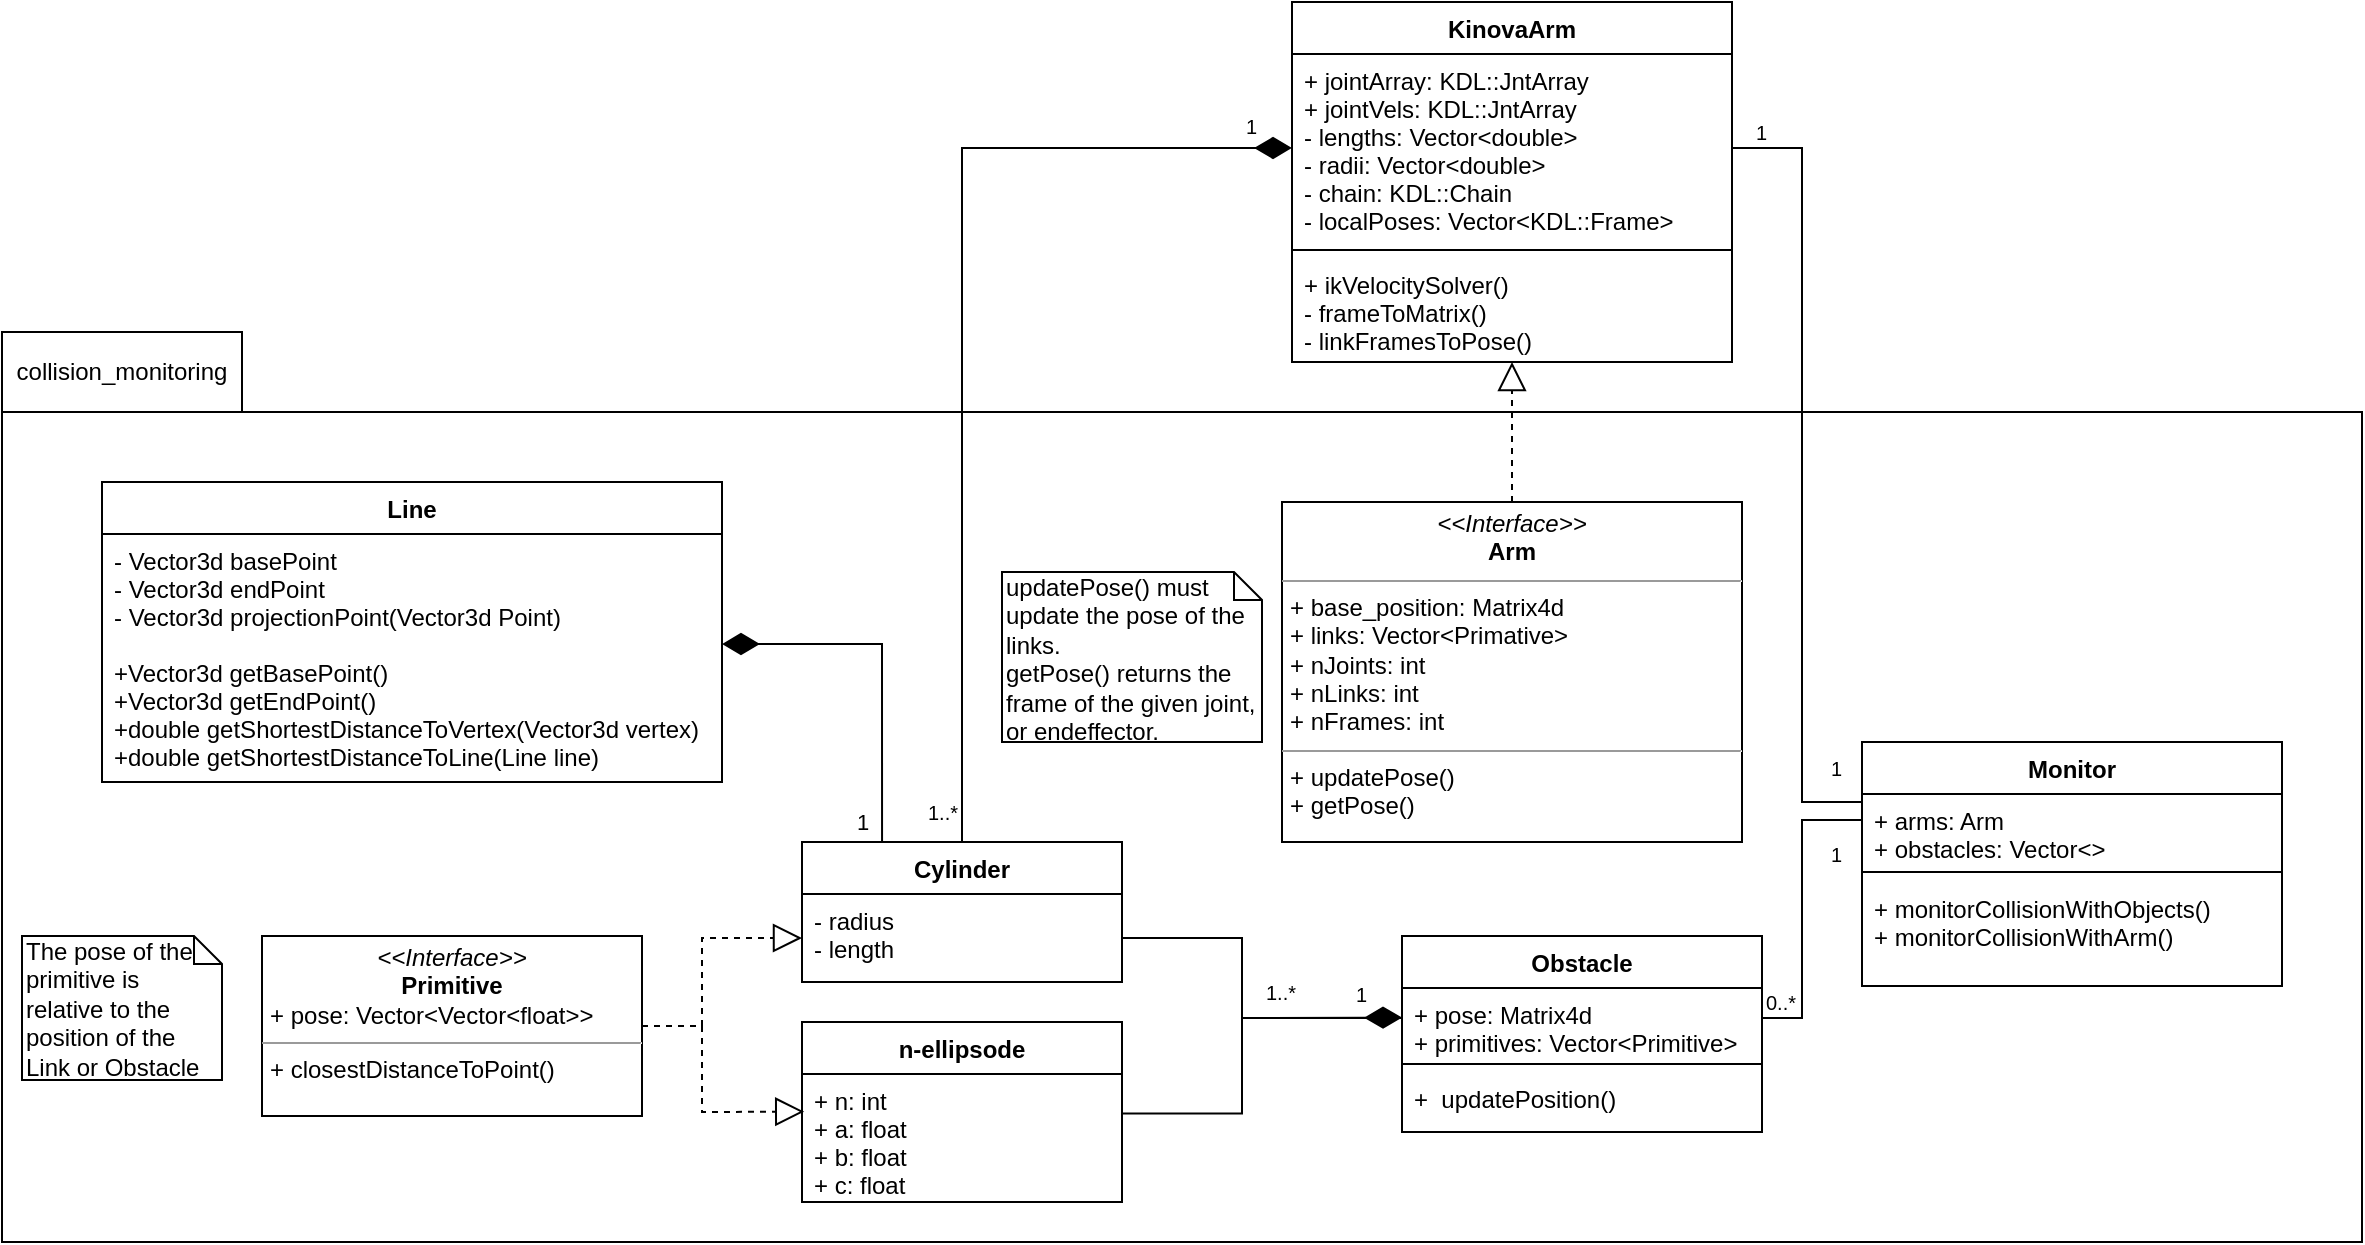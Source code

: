 <mxfile version="13.0.3" type="device"><diagram name="Page-1" id="929967ad-93f9-6ef4-fab6-5d389245f69c"><mxGraphModel dx="1296" dy="766" grid="1" gridSize="10" guides="1" tooltips="1" connect="1" arrows="1" fold="1" page="1" pageScale="1.5" pageWidth="1169" pageHeight="826" background="none" math="0" shadow="0"><root><mxCell id="0" style=";html=1;"/><mxCell id="1" style=";html=1;" parent="0"/><mxCell id="1_B4_0tZ6F9BA0FpxolN-25" value="" style="endArrow=none;endFill=0;html=1;edgeStyle=orthogonalEdgeStyle;align=left;verticalAlign=top;entryX=0;entryY=0.154;entryDx=0;entryDy=0;entryPerimeter=0;rounded=0;exitX=1;exitY=0.5;exitDx=0;exitDy=0;" parent="1" source="pHXr7xHwcgH3CouSK9jI-7" target="1_B4_0tZ6F9BA0FpxolN-2" edge="1"><mxGeometry x="-1" relative="1" as="geometry"><mxPoint x="880" y="435" as="sourcePoint"/><mxPoint x="1010" y="523" as="targetPoint"/><Array as="points"><mxPoint x="950" y="193"/><mxPoint x="950" y="520"/><mxPoint x="980" y="520"/></Array></mxGeometry></mxCell><mxCell id="1_B4_0tZ6F9BA0FpxolN-26" value="1" style="resizable=0;html=1;align=left;verticalAlign=bottom;labelBackgroundColor=#ffffff;fontSize=10;" parent="1_B4_0tZ6F9BA0FpxolN-25" connectable="0" vertex="1"><mxGeometry x="-1" relative="1" as="geometry"><mxPoint x="10" as="offset"/></mxGeometry></mxCell><mxCell id="1_B4_0tZ6F9BA0FpxolN-27" value="" style="endArrow=none;html=1;edgeStyle=orthogonalEdgeStyle;exitX=1;exitY=0.5;exitDx=0;exitDy=0;entryX=0;entryY=0.5;entryDx=0;entryDy=0;rounded=0;" parent="1" source="1_B4_0tZ6F9BA0FpxolN-14" target="1_B4_0tZ6F9BA0FpxolN-2" edge="1"><mxGeometry relative="1" as="geometry"><mxPoint x="1020" y="650" as="sourcePoint"/><mxPoint x="1180" y="650" as="targetPoint"/><Array as="points"><mxPoint x="950" y="628"/><mxPoint x="950" y="529"/></Array></mxGeometry></mxCell><mxCell id="1_B4_0tZ6F9BA0FpxolN-28" value="0..*" style="resizable=0;html=1;align=left;verticalAlign=bottom;labelBackgroundColor=#ffffff;fontSize=10;" parent="1_B4_0tZ6F9BA0FpxolN-27" connectable="0" vertex="1"><mxGeometry x="-1" relative="1" as="geometry"><mxPoint y="-2" as="offset"/></mxGeometry></mxCell><mxCell id="1_B4_0tZ6F9BA0FpxolN-29" value="1" style="resizable=0;html=1;align=right;verticalAlign=bottom;labelBackgroundColor=#ffffff;fontSize=10;" parent="1_B4_0tZ6F9BA0FpxolN-27" connectable="0" vertex="1"><mxGeometry x="1" relative="1" as="geometry"><mxPoint x="-10" y="21" as="offset"/></mxGeometry></mxCell><mxCell id="1_B4_0tZ6F9BA0FpxolN-30" value="1" style="resizable=0;html=1;align=right;verticalAlign=bottom;labelBackgroundColor=#ffffff;fontSize=10;" parent="1" connectable="0" vertex="1"><mxGeometry x="980" y="490" as="geometry"><mxPoint x="-10" y="21" as="offset"/></mxGeometry></mxCell><mxCell id="pHXr7xHwcgH3CouSK9jI-6" value="KinovaArm" style="swimlane;fontStyle=1;align=center;verticalAlign=top;childLayout=stackLayout;horizontal=1;startSize=26;horizontalStack=0;resizeParent=1;resizeParentMax=0;resizeLast=0;collapsible=1;marginBottom=0;fillColor=#ffffff;" parent="1" vertex="1"><mxGeometry x="695" y="120" width="220" height="180" as="geometry"><mxRectangle x="735" y="360" width="100" height="26" as="alternateBounds"/></mxGeometry></mxCell><mxCell id="pHXr7xHwcgH3CouSK9jI-7" value="+ jointArray: KDL::JntArray&#10;+ jointVels: KDL::JntArray&#10;- lengths: Vector&lt;double&gt;&#10;- radii: Vector&lt;double&gt;&#10;- chain: KDL::Chain&#10;- localPoses: Vector&lt;KDL::Frame&gt;" style="text;strokeColor=none;fillColor=none;align=left;verticalAlign=top;spacingLeft=4;spacingRight=4;overflow=hidden;rotatable=0;points=[[0,0.5],[1,0.5]];portConstraint=eastwest;" parent="pHXr7xHwcgH3CouSK9jI-6" vertex="1"><mxGeometry y="26" width="220" height="94" as="geometry"/></mxCell><mxCell id="pHXr7xHwcgH3CouSK9jI-8" value="" style="line;strokeWidth=1;fillColor=none;align=left;verticalAlign=middle;spacingTop=-1;spacingLeft=3;spacingRight=3;rotatable=0;labelPosition=right;points=[];portConstraint=eastwest;" parent="pHXr7xHwcgH3CouSK9jI-6" vertex="1"><mxGeometry y="120" width="220" height="8" as="geometry"/></mxCell><mxCell id="pHXr7xHwcgH3CouSK9jI-9" value="+ ikVelocitySolver()&#10;- frameToMatrix()&#10;- linkFramesToPose()&#10;" style="text;strokeColor=none;fillColor=none;align=left;verticalAlign=top;spacingLeft=4;spacingRight=4;overflow=hidden;rotatable=0;points=[[0,0.5],[1,0.5]];portConstraint=eastwest;labelBackgroundColor=#FFFFFF;fontColor=#000000;" parent="pHXr7xHwcgH3CouSK9jI-6" vertex="1"><mxGeometry y="128" width="220" height="52" as="geometry"/></mxCell><mxCell id="1_B4_0tZ6F9BA0FpxolN-35" value="1..*" style="resizable=0;html=1;align=left;verticalAlign=bottom;labelBackgroundColor=#ffffff;fontSize=10;direction=south;" parent="1" connectable="0" vertex="1"><mxGeometry x="680" y="623" as="geometry"/></mxCell><mxCell id="1_B4_0tZ6F9BA0FpxolN-36" value="1" style="resizable=0;html=1;align=left;verticalAlign=bottom;labelBackgroundColor=#ffffff;fontSize=10;" parent="1" connectable="0" vertex="1"><mxGeometry x="720" y="630" as="geometry"><mxPoint x="5" y="-6" as="offset"/></mxGeometry></mxCell><mxCell id="1_B4_0tZ6F9BA0FpxolN-38" value="" style="resizable=0;html=1;align=left;verticalAlign=bottom;labelBackgroundColor=#ffffff;fontSize=10;" parent="1" connectable="0" vertex="1"><mxGeometry x="500" y="520" as="geometry"><mxPoint x="12" y="12" as="offset"/></mxGeometry></mxCell><mxCell id="1_B4_0tZ6F9BA0FpxolN-39" value="1" style="resizable=0;html=1;align=left;verticalAlign=bottom;labelBackgroundColor=#ffffff;fontSize=10;" parent="1" connectable="0" vertex="1"><mxGeometry x="670" y="190" as="geometry"/></mxCell><mxCell id="e4O9QOOghUDcDe7y4lYa-5" style="edgeStyle=orthogonalEdgeStyle;rounded=0;orthogonalLoop=1;jettySize=auto;html=1;entryX=0;entryY=0.5;entryDx=0;entryDy=0;dashed=1;endArrow=block;endFill=0;endSize=12;" parent="1" source="1_B4_0tZ6F9BA0FpxolN-42" target="1_B4_0tZ6F9BA0FpxolN-44" edge="1"><mxGeometry relative="1" as="geometry"><Array as="points"><mxPoint x="400" y="632"/><mxPoint x="400" y="588"/></Array></mxGeometry></mxCell><mxCell id="1_B4_0tZ6F9BA0FpxolN-42" value="&lt;p style=&quot;margin: 0px ; margin-top: 4px ; text-align: center&quot;&gt;&lt;i&gt;&amp;lt;&amp;lt;Interface&amp;gt;&amp;gt;&lt;/i&gt;&lt;br&gt;&lt;b&gt;Primitive&lt;/b&gt;&lt;/p&gt;&lt;p style=&quot;margin: 0px ; margin-left: 4px&quot;&gt;+ pose: Vector&amp;lt;Vector&amp;lt;float&amp;gt;&amp;gt;&lt;/p&gt;&lt;hr size=&quot;1&quot;&gt;&lt;p style=&quot;margin: 0px ; margin-left: 4px&quot;&gt;+ closestDistanceToPoint()&lt;/p&gt;" style="verticalAlign=top;align=left;overflow=fill;fontSize=12;fontFamily=Helvetica;html=1;" parent="1" vertex="1"><mxGeometry x="180" y="587" width="190" height="90" as="geometry"/></mxCell><mxCell id="1_B4_0tZ6F9BA0FpxolN-52" value="" style="endArrow=block;dashed=1;endFill=0;endSize=12;html=1;exitX=1;exitY=0.5;exitDx=0;exitDy=0;entryX=0.007;entryY=0.294;entryDx=0;entryDy=0;entryPerimeter=0;rounded=0;" parent="1" source="1_B4_0tZ6F9BA0FpxolN-42" target="1_B4_0tZ6F9BA0FpxolN-55" edge="1"><mxGeometry width="160" relative="1" as="geometry"><mxPoint x="330" y="648.5" as="sourcePoint"/><mxPoint x="450" y="665" as="targetPoint"/><Array as="points"><mxPoint x="400" y="632"/><mxPoint x="400" y="670"/><mxPoint x="400" y="675"/></Array></mxGeometry></mxCell><mxCell id="e4O9QOOghUDcDe7y4lYa-7" value="1" style="edgeStyle=orthogonalEdgeStyle;rounded=0;orthogonalLoop=1;jettySize=auto;html=1;endArrow=diamondThin;endFill=1;endSize=16;" parent="1" edge="1"><mxGeometry x="0.223" y="89" relative="1" as="geometry"><mxPoint x="490.034" y="541" as="sourcePoint"/><mxPoint x="410" y="441.0" as="targetPoint"/><Array as="points"><mxPoint x="490" y="441"/></Array><mxPoint as="offset"/></mxGeometry></mxCell><mxCell id="1_B4_0tZ6F9BA0FpxolN-43" value="Cylinder" style="swimlane;fontStyle=1;align=center;verticalAlign=top;childLayout=stackLayout;horizontal=1;startSize=26;horizontalStack=0;resizeParent=1;resizeParentMax=0;resizeLast=0;collapsible=1;marginBottom=0;" parent="1" vertex="1"><mxGeometry x="450" y="540" width="160" height="70" as="geometry"/></mxCell><mxCell id="1_B4_0tZ6F9BA0FpxolN-44" value="- radius&#10;- length" style="text;strokeColor=none;fillColor=none;align=left;verticalAlign=top;spacingLeft=4;spacingRight=4;overflow=hidden;rotatable=0;points=[[0,0.5],[1,0.5]];portConstraint=eastwest;" parent="1_B4_0tZ6F9BA0FpxolN-43" vertex="1"><mxGeometry y="26" width="160" height="44" as="geometry"/></mxCell><mxCell id="1_B4_0tZ6F9BA0FpxolN-1" value="Monitor" style="swimlane;fontStyle=1;align=center;verticalAlign=top;childLayout=stackLayout;horizontal=1;startSize=26;horizontalStack=0;resizeParent=1;resizeParentMax=0;resizeLast=0;collapsible=1;marginBottom=0;" parent="1" vertex="1"><mxGeometry x="980" y="490" width="210" height="122" as="geometry"><mxRectangle x="560" y="370" width="60" height="26" as="alternateBounds"/></mxGeometry></mxCell><mxCell id="1_B4_0tZ6F9BA0FpxolN-2" value="+ arms: Arm&#10;+ obstacles: Vector&lt;&gt;" style="text;strokeColor=none;fillColor=none;align=left;verticalAlign=top;spacingLeft=4;spacingRight=4;overflow=hidden;rotatable=0;points=[[0,0.5],[1,0.5]];portConstraint=eastwest;" parent="1_B4_0tZ6F9BA0FpxolN-1" vertex="1"><mxGeometry y="26" width="210" height="34" as="geometry"/></mxCell><mxCell id="1_B4_0tZ6F9BA0FpxolN-3" value="" style="line;strokeWidth=1;fillColor=none;align=left;verticalAlign=middle;spacingTop=-1;spacingLeft=3;spacingRight=3;rotatable=0;labelPosition=right;points=[];portConstraint=eastwest;" parent="1_B4_0tZ6F9BA0FpxolN-1" vertex="1"><mxGeometry y="60" width="210" height="10" as="geometry"/></mxCell><mxCell id="1_B4_0tZ6F9BA0FpxolN-4" value="+ monitorCollisionWithObjects()&#10;+ monitorCollisionWithArm()" style="text;strokeColor=none;fillColor=none;align=left;verticalAlign=top;spacingLeft=4;spacingRight=4;overflow=hidden;rotatable=0;points=[[0,0.5],[1,0.5]];portConstraint=eastwest;" parent="1_B4_0tZ6F9BA0FpxolN-1" vertex="1"><mxGeometry y="70" width="210" height="52" as="geometry"/></mxCell><mxCell id="1_B4_0tZ6F9BA0FpxolN-81" value="The pose of the primitive is relative to the position of the Link or Obstacle" style="shape=note;whiteSpace=wrap;html=1;size=14;verticalAlign=top;align=left;spacingTop=-6;" parent="1" vertex="1"><mxGeometry x="60" y="587" width="100" height="72" as="geometry"/></mxCell><mxCell id="1_B4_0tZ6F9BA0FpxolN-82" value="" style="endArrow=diamondThin;endFill=1;endSize=16;html=1;exitX=1;exitY=0.5;exitDx=0;exitDy=0;rounded=0;entryX=0;entryY=0.435;entryDx=0;entryDy=0;entryPerimeter=0;" parent="1" source="1_B4_0tZ6F9BA0FpxolN-44" target="1_B4_0tZ6F9BA0FpxolN-14" edge="1"><mxGeometry width="160" relative="1" as="geometry"><mxPoint x="640" y="580" as="sourcePoint"/><mxPoint x="720" y="650" as="targetPoint"/><Array as="points"><mxPoint x="670" y="588"/><mxPoint x="670" y="628"/></Array></mxGeometry></mxCell><mxCell id="1_B4_0tZ6F9BA0FpxolN-84" value="" style="endArrow=none;html=1;edgeStyle=orthogonalEdgeStyle;exitX=1.003;exitY=0.308;exitDx=0;exitDy=0;rounded=0;exitPerimeter=0;endSize=12;" parent="1" source="1_B4_0tZ6F9BA0FpxolN-55" edge="1"><mxGeometry relative="1" as="geometry"><mxPoint x="610" y="665" as="sourcePoint"/><mxPoint x="750" y="630" as="targetPoint"/><Array as="points"><mxPoint x="670" y="676"/><mxPoint x="670" y="628"/><mxPoint x="750" y="628"/></Array></mxGeometry></mxCell><mxCell id="pLGlP2HeyfQmbXc_sN3S-1" value="&lt;p style=&quot;margin: 4px 0px 0px ; text-align: center&quot;&gt;&lt;i&gt;&amp;lt;&amp;lt;Interface&amp;gt;&amp;gt;&lt;/i&gt;&lt;br&gt;&lt;b&gt;Arm&lt;/b&gt;&lt;/p&gt;&lt;hr size=&quot;1&quot;&gt;&lt;p style=&quot;margin: 0px 0px 0px 4px&quot;&gt;+ base_position: Matrix4d&lt;br style=&quot;padding: 0px ; margin: 0px&quot;&gt;+ links: Vector&amp;lt;Primative&amp;gt;&lt;br&gt;&lt;/p&gt;&lt;p style=&quot;margin: 0px 0px 0px 4px&quot;&gt;+ nJoints: int&lt;/p&gt;&lt;p style=&quot;margin: 0px 0px 0px 4px&quot;&gt;+ nLinks: int&lt;/p&gt;&lt;p style=&quot;margin: 0px 0px 0px 4px&quot;&gt;+ nFrames: int&lt;/p&gt;&lt;hr size=&quot;1&quot;&gt;&lt;p style=&quot;margin: 0px 0px 0px 4px&quot;&gt;+ updatePose()&lt;br&gt;&lt;/p&gt;&lt;p style=&quot;margin: 0px 0px 0px 4px&quot;&gt;+ getPose()&lt;/p&gt;" style="verticalAlign=top;align=left;overflow=fill;fontSize=12;fontFamily=Helvetica;html=1;" parent="1" vertex="1"><mxGeometry x="690" y="370" width="230" height="170" as="geometry"/></mxCell><mxCell id="pLGlP2HeyfQmbXc_sN3S-5" value="" style="endArrow=block;dashed=1;endFill=0;endSize=12;html=1;exitX=0.5;exitY=0;exitDx=0;exitDy=0;entryX=0.5;entryY=1;entryDx=0;entryDy=0;" parent="1" source="pLGlP2HeyfQmbXc_sN3S-1" target="pHXr7xHwcgH3CouSK9jI-6" edge="1"><mxGeometry width="160" relative="1" as="geometry"><mxPoint x="730" y="350" as="sourcePoint"/><mxPoint x="840" y="340" as="targetPoint"/></mxGeometry></mxCell><mxCell id="pLGlP2HeyfQmbXc_sN3S-6" value="updatePose() must update the pose of the links.&lt;br&gt;getPose() returns the frame of the given joint, or endeffector." style="shape=note;whiteSpace=wrap;html=1;size=14;verticalAlign=top;align=left;spacingTop=-6;" parent="1" vertex="1"><mxGeometry x="550" y="405" width="130" height="85" as="geometry"/></mxCell><mxCell id="pLGlP2HeyfQmbXc_sN3S-8" value="&lt;meta http-equiv=&quot;content-type&quot; content=&quot;text/html; charset=utf-8&quot;&gt;&lt;span style=&quot;color: rgb(0, 0, 0); font-family: Helvetica; font-size: 10px; font-style: normal; font-variant-ligatures: normal; font-variant-caps: normal; font-weight: 400; letter-spacing: normal; orphans: 2; text-align: left; text-indent: 0px; text-transform: none; widows: 2; word-spacing: 0px; -webkit-text-stroke-width: 0px; background-color: rgb(255, 255, 255); text-decoration-style: initial; text-decoration-color: initial; float: none; display: inline !important;&quot;&gt;1..*&lt;/span&gt;" style="endArrow=diamondThin;endFill=1;endSize=16;html=1;exitX=0.5;exitY=0;exitDx=0;exitDy=0;rounded=0;edgeStyle=orthogonalEdgeStyle;entryX=0;entryY=0.5;entryDx=0;entryDy=0;" parent="1" source="1_B4_0tZ6F9BA0FpxolN-43" target="pHXr7xHwcgH3CouSK9jI-7" edge="1"><mxGeometry x="-0.941" y="10" width="160" relative="1" as="geometry"><mxPoint x="610" y="440" as="sourcePoint"/><mxPoint x="700" y="440" as="targetPoint"/><Array as="points"><mxPoint x="530" y="193"/></Array><mxPoint as="offset"/></mxGeometry></mxCell><mxCell id="1_B4_0tZ6F9BA0FpxolN-13" value="Obstacle" style="swimlane;fontStyle=1;align=center;verticalAlign=top;childLayout=stackLayout;horizontal=1;startSize=26;horizontalStack=0;resizeParent=1;resizeParentMax=0;resizeLast=0;collapsible=1;marginBottom=0;" parent="1" vertex="1"><mxGeometry x="750" y="587" width="180" height="98" as="geometry"><mxRectangle x="760" y="590" width="80" height="26" as="alternateBounds"/></mxGeometry></mxCell><mxCell id="1_B4_0tZ6F9BA0FpxolN-14" value="+ pose: Matrix4d&#10;+ primitives: Vector&lt;Primitive&gt;" style="text;strokeColor=none;fillColor=none;align=left;verticalAlign=top;spacingLeft=4;spacingRight=4;overflow=hidden;rotatable=0;points=[[0,0.5],[1,0.5]];portConstraint=eastwest;" parent="1_B4_0tZ6F9BA0FpxolN-13" vertex="1"><mxGeometry y="26" width="180" height="34" as="geometry"/></mxCell><mxCell id="1_B4_0tZ6F9BA0FpxolN-15" value="" style="line;strokeWidth=1;fillColor=none;align=left;verticalAlign=middle;spacingTop=-1;spacingLeft=3;spacingRight=3;rotatable=0;labelPosition=right;points=[];portConstraint=eastwest;" parent="1_B4_0tZ6F9BA0FpxolN-13" vertex="1"><mxGeometry y="60" width="180" height="8" as="geometry"/></mxCell><mxCell id="1_B4_0tZ6F9BA0FpxolN-16" value="+  updatePosition()" style="text;strokeColor=none;fillColor=none;align=left;verticalAlign=top;spacingLeft=4;spacingRight=4;overflow=hidden;rotatable=0;points=[[0,0.5],[1,0.5]];portConstraint=eastwest;" parent="1_B4_0tZ6F9BA0FpxolN-13" vertex="1"><mxGeometry y="68" width="180" height="30" as="geometry"/></mxCell><mxCell id="1_B4_0tZ6F9BA0FpxolN-54" value="n-ellipsode" style="swimlane;fontStyle=1;align=center;verticalAlign=top;childLayout=stackLayout;horizontal=1;startSize=26;horizontalStack=0;resizeParent=1;resizeParentMax=0;resizeLast=0;collapsible=1;marginBottom=0;" parent="1" vertex="1"><mxGeometry x="450" y="630" width="160" height="90" as="geometry"/></mxCell><mxCell id="1_B4_0tZ6F9BA0FpxolN-55" value="+ n: int&#10;+ a: float&#10;+ b: float&#10;+ c: float" style="text;strokeColor=none;fillColor=none;align=left;verticalAlign=top;spacingLeft=4;spacingRight=4;overflow=hidden;rotatable=0;points=[[0,0.5],[1,0.5]];portConstraint=eastwest;" parent="1_B4_0tZ6F9BA0FpxolN-54" vertex="1"><mxGeometry y="26" width="160" height="64" as="geometry"/></mxCell><mxCell id="e4O9QOOghUDcDe7y4lYa-1" value="Line" style="swimlane;fontStyle=1;align=center;verticalAlign=top;childLayout=stackLayout;horizontal=1;startSize=26;horizontalStack=0;resizeParent=1;resizeParentMax=0;resizeLast=0;collapsible=1;marginBottom=0;" parent="1" vertex="1"><mxGeometry x="100" y="360" width="310" height="150" as="geometry"><mxRectangle x="390" y="730" width="60" height="26" as="alternateBounds"/></mxGeometry></mxCell><mxCell id="e4O9QOOghUDcDe7y4lYa-2" value="- Vector3d basePoint&#10;- Vector3d endPoint&#10;- Vector3d projectionPoint(Vector3d Point)&#10;&#10;+Vector3d getBasePoint()&#10;+Vector3d getEndPoint()&#10;+double getShortestDistanceToVertex(Vector3d vertex)&#10;+double getShortestDistanceToLine(Line line)" style="text;strokeColor=none;fillColor=none;align=left;verticalAlign=top;spacingLeft=4;spacingRight=4;overflow=hidden;rotatable=0;points=[[0,0.5],[1,0.5]];portConstraint=eastwest;" parent="e4O9QOOghUDcDe7y4lYa-1" vertex="1"><mxGeometry y="26" width="310" height="124" as="geometry"/></mxCell><mxCell id="8NvCadfGa96uzynZh6CP-6" value="" style="group" vertex="1" connectable="0" parent="1"><mxGeometry x="50" y="285" width="1180" height="455" as="geometry"/></mxCell><mxCell id="pHXr7xHwcgH3CouSK9jI-1" value="" style="rounded=0;whiteSpace=wrap;html=1;fillColor=none;" parent="8NvCadfGa96uzynZh6CP-6" vertex="1"><mxGeometry y="40" width="1180" height="415" as="geometry"/></mxCell><mxCell id="8NvCadfGa96uzynZh6CP-5" value="collision_monitoring" style="text;html=1;strokeColor=#000000;fillColor=none;align=center;verticalAlign=middle;whiteSpace=wrap;rounded=0;" vertex="1" parent="8NvCadfGa96uzynZh6CP-6"><mxGeometry width="120" height="40" as="geometry"/></mxCell></root></mxGraphModel></diagram></mxfile>